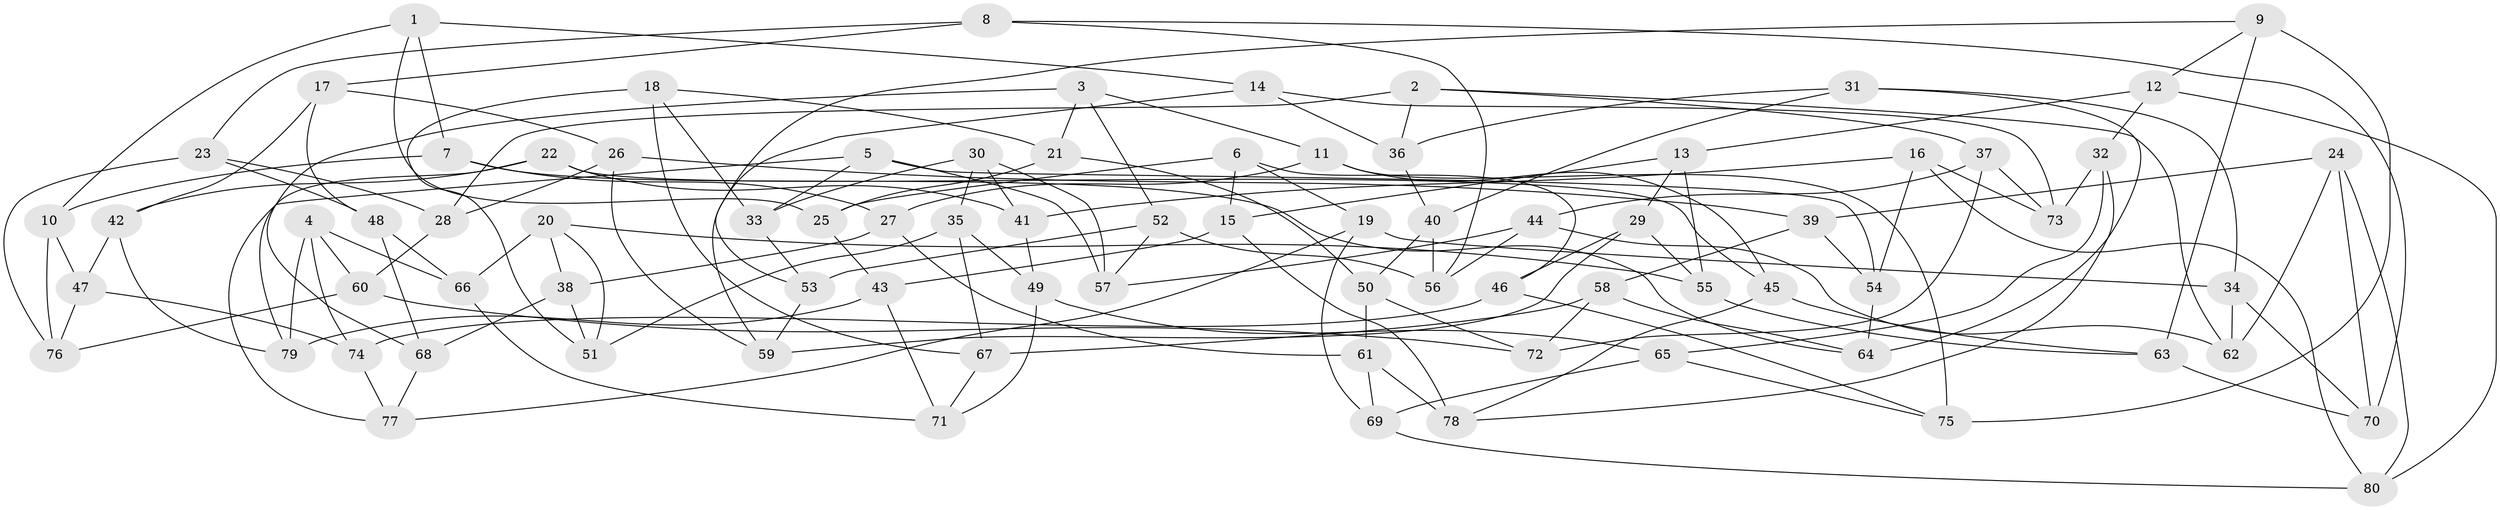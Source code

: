 // coarse degree distribution, {6: 0.42857142857142855, 4: 0.32653061224489793, 5: 0.20408163265306123, 3: 0.04081632653061224}
// Generated by graph-tools (version 1.1) at 2025/42/03/06/25 10:42:23]
// undirected, 80 vertices, 160 edges
graph export_dot {
graph [start="1"]
  node [color=gray90,style=filled];
  1;
  2;
  3;
  4;
  5;
  6;
  7;
  8;
  9;
  10;
  11;
  12;
  13;
  14;
  15;
  16;
  17;
  18;
  19;
  20;
  21;
  22;
  23;
  24;
  25;
  26;
  27;
  28;
  29;
  30;
  31;
  32;
  33;
  34;
  35;
  36;
  37;
  38;
  39;
  40;
  41;
  42;
  43;
  44;
  45;
  46;
  47;
  48;
  49;
  50;
  51;
  52;
  53;
  54;
  55;
  56;
  57;
  58;
  59;
  60;
  61;
  62;
  63;
  64;
  65;
  66;
  67;
  68;
  69;
  70;
  71;
  72;
  73;
  74;
  75;
  76;
  77;
  78;
  79;
  80;
  1 -- 10;
  1 -- 25;
  1 -- 7;
  1 -- 14;
  2 -- 62;
  2 -- 36;
  2 -- 37;
  2 -- 28;
  3 -- 68;
  3 -- 11;
  3 -- 52;
  3 -- 21;
  4 -- 74;
  4 -- 79;
  4 -- 66;
  4 -- 60;
  5 -- 33;
  5 -- 77;
  5 -- 57;
  5 -- 54;
  6 -- 25;
  6 -- 46;
  6 -- 15;
  6 -- 19;
  7 -- 27;
  7 -- 64;
  7 -- 10;
  8 -- 70;
  8 -- 56;
  8 -- 17;
  8 -- 23;
  9 -- 63;
  9 -- 75;
  9 -- 12;
  9 -- 53;
  10 -- 76;
  10 -- 47;
  11 -- 75;
  11 -- 45;
  11 -- 27;
  12 -- 32;
  12 -- 80;
  12 -- 13;
  13 -- 15;
  13 -- 55;
  13 -- 29;
  14 -- 36;
  14 -- 73;
  14 -- 59;
  15 -- 78;
  15 -- 43;
  16 -- 80;
  16 -- 41;
  16 -- 73;
  16 -- 54;
  17 -- 42;
  17 -- 48;
  17 -- 26;
  18 -- 33;
  18 -- 67;
  18 -- 21;
  18 -- 51;
  19 -- 77;
  19 -- 69;
  19 -- 34;
  20 -- 38;
  20 -- 66;
  20 -- 51;
  20 -- 55;
  21 -- 50;
  21 -- 25;
  22 -- 45;
  22 -- 41;
  22 -- 79;
  22 -- 42;
  23 -- 48;
  23 -- 28;
  23 -- 76;
  24 -- 70;
  24 -- 80;
  24 -- 39;
  24 -- 62;
  25 -- 43;
  26 -- 28;
  26 -- 39;
  26 -- 59;
  27 -- 38;
  27 -- 61;
  28 -- 60;
  29 -- 55;
  29 -- 59;
  29 -- 46;
  30 -- 57;
  30 -- 35;
  30 -- 33;
  30 -- 41;
  31 -- 36;
  31 -- 64;
  31 -- 34;
  31 -- 40;
  32 -- 78;
  32 -- 65;
  32 -- 73;
  33 -- 53;
  34 -- 70;
  34 -- 62;
  35 -- 67;
  35 -- 51;
  35 -- 49;
  36 -- 40;
  37 -- 73;
  37 -- 44;
  37 -- 72;
  38 -- 51;
  38 -- 68;
  39 -- 58;
  39 -- 54;
  40 -- 56;
  40 -- 50;
  41 -- 49;
  42 -- 79;
  42 -- 47;
  43 -- 71;
  43 -- 79;
  44 -- 56;
  44 -- 62;
  44 -- 57;
  45 -- 63;
  45 -- 78;
  46 -- 74;
  46 -- 75;
  47 -- 76;
  47 -- 74;
  48 -- 66;
  48 -- 68;
  49 -- 65;
  49 -- 71;
  50 -- 72;
  50 -- 61;
  52 -- 56;
  52 -- 53;
  52 -- 57;
  53 -- 59;
  54 -- 64;
  55 -- 63;
  58 -- 72;
  58 -- 64;
  58 -- 67;
  60 -- 76;
  60 -- 72;
  61 -- 78;
  61 -- 69;
  63 -- 70;
  65 -- 75;
  65 -- 69;
  66 -- 71;
  67 -- 71;
  68 -- 77;
  69 -- 80;
  74 -- 77;
}

